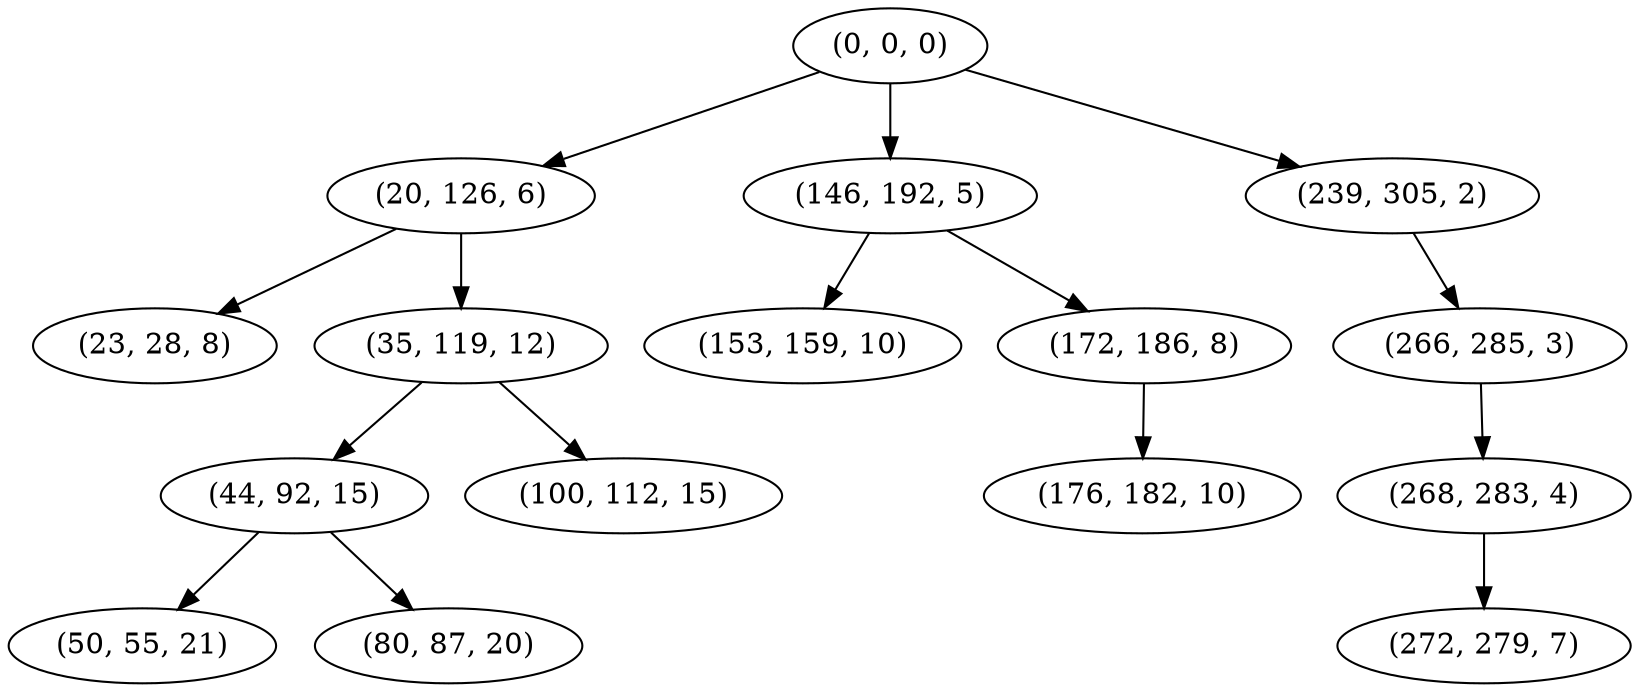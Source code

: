 digraph tree {
    "(0, 0, 0)";
    "(20, 126, 6)";
    "(23, 28, 8)";
    "(35, 119, 12)";
    "(44, 92, 15)";
    "(50, 55, 21)";
    "(80, 87, 20)";
    "(100, 112, 15)";
    "(146, 192, 5)";
    "(153, 159, 10)";
    "(172, 186, 8)";
    "(176, 182, 10)";
    "(239, 305, 2)";
    "(266, 285, 3)";
    "(268, 283, 4)";
    "(272, 279, 7)";
    "(0, 0, 0)" -> "(20, 126, 6)";
    "(0, 0, 0)" -> "(146, 192, 5)";
    "(0, 0, 0)" -> "(239, 305, 2)";
    "(20, 126, 6)" -> "(23, 28, 8)";
    "(20, 126, 6)" -> "(35, 119, 12)";
    "(35, 119, 12)" -> "(44, 92, 15)";
    "(35, 119, 12)" -> "(100, 112, 15)";
    "(44, 92, 15)" -> "(50, 55, 21)";
    "(44, 92, 15)" -> "(80, 87, 20)";
    "(146, 192, 5)" -> "(153, 159, 10)";
    "(146, 192, 5)" -> "(172, 186, 8)";
    "(172, 186, 8)" -> "(176, 182, 10)";
    "(239, 305, 2)" -> "(266, 285, 3)";
    "(266, 285, 3)" -> "(268, 283, 4)";
    "(268, 283, 4)" -> "(272, 279, 7)";
}
